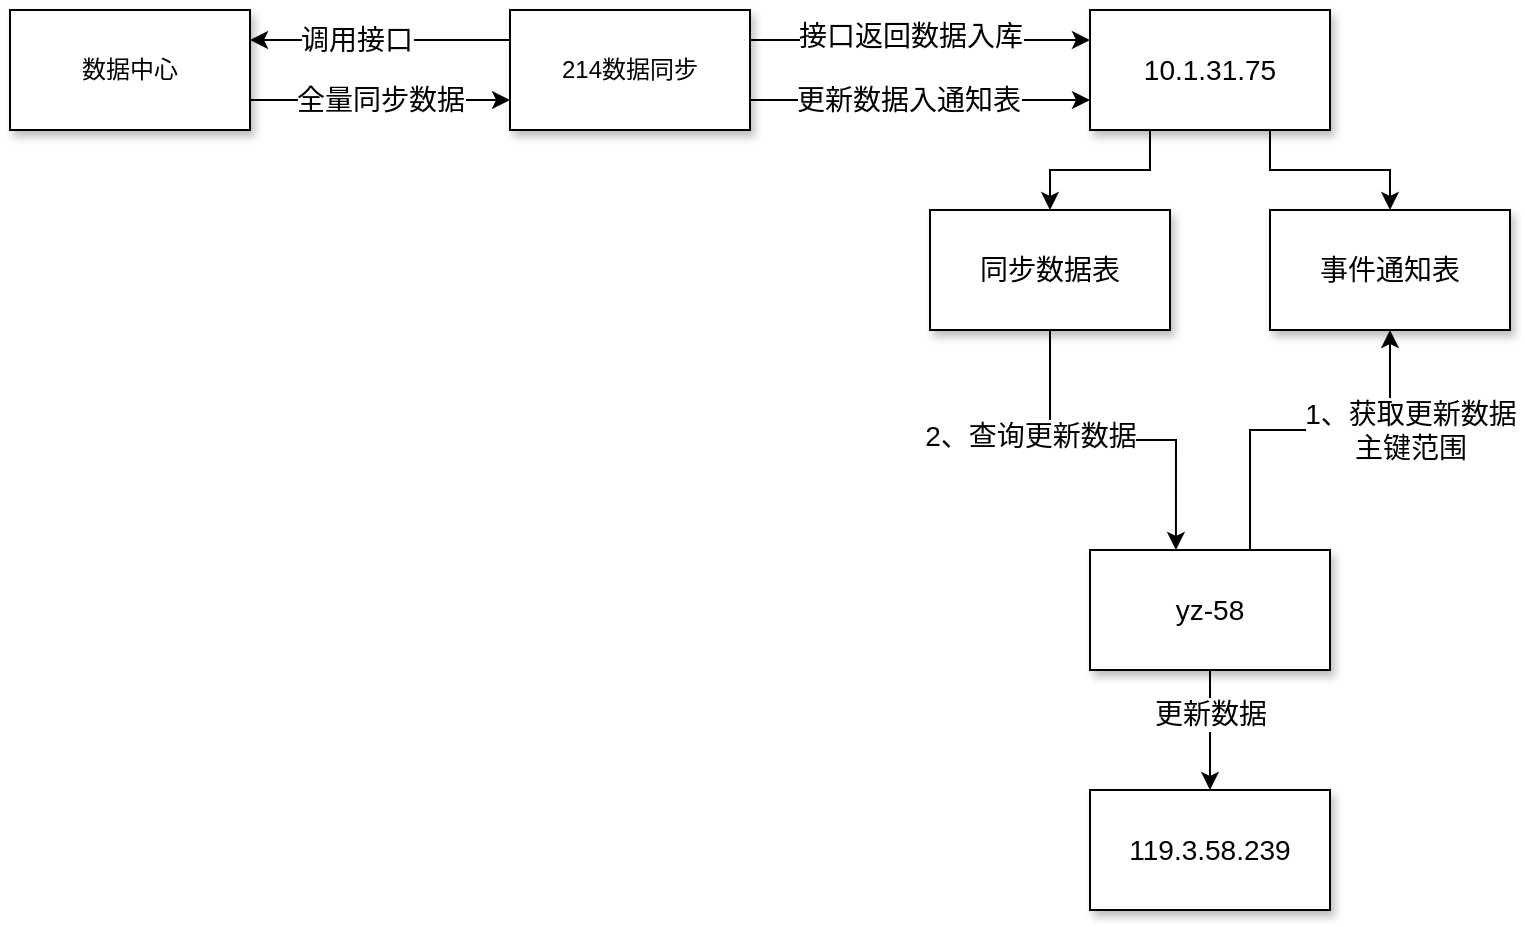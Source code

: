 <mxfile version="20.5.1" type="github">
  <diagram id="JqOF_PFxa-SGxPOGJDAV" name="第 1 页">
    <mxGraphModel dx="1375" dy="762" grid="1" gridSize="10" guides="1" tooltips="1" connect="1" arrows="1" fold="1" page="1" pageScale="1" pageWidth="1654" pageHeight="2336" math="0" shadow="0">
      <root>
        <mxCell id="0" />
        <mxCell id="1" parent="0" />
        <mxCell id="ZgApeL-rhUTh3z4IGhjK-3" style="edgeStyle=orthogonalEdgeStyle;rounded=0;orthogonalLoop=1;jettySize=auto;html=1;exitX=0;exitY=0.25;exitDx=0;exitDy=0;entryX=1;entryY=0.25;entryDx=0;entryDy=0;fontSize=14;" edge="1" parent="1" source="ZgApeL-rhUTh3z4IGhjK-1" target="ZgApeL-rhUTh3z4IGhjK-2">
          <mxGeometry relative="1" as="geometry" />
        </mxCell>
        <mxCell id="ZgApeL-rhUTh3z4IGhjK-7" value="调用接口" style="edgeLabel;html=1;align=center;verticalAlign=middle;resizable=0;points=[];fontSize=14;" vertex="1" connectable="0" parent="ZgApeL-rhUTh3z4IGhjK-3">
          <mxGeometry x="0.262" y="2" relative="1" as="geometry">
            <mxPoint x="5" y="-2" as="offset" />
          </mxGeometry>
        </mxCell>
        <mxCell id="ZgApeL-rhUTh3z4IGhjK-10" style="edgeStyle=orthogonalEdgeStyle;rounded=0;orthogonalLoop=1;jettySize=auto;html=1;exitX=1;exitY=0.25;exitDx=0;exitDy=0;entryX=0;entryY=0.25;entryDx=0;entryDy=0;fontSize=14;" edge="1" parent="1" source="ZgApeL-rhUTh3z4IGhjK-1" target="ZgApeL-rhUTh3z4IGhjK-9">
          <mxGeometry relative="1" as="geometry" />
        </mxCell>
        <mxCell id="ZgApeL-rhUTh3z4IGhjK-11" value="接口返回数据入库" style="edgeLabel;html=1;align=center;verticalAlign=middle;resizable=0;points=[];fontSize=14;" vertex="1" connectable="0" parent="ZgApeL-rhUTh3z4IGhjK-10">
          <mxGeometry x="-0.167" y="3" relative="1" as="geometry">
            <mxPoint x="9" y="1" as="offset" />
          </mxGeometry>
        </mxCell>
        <mxCell id="ZgApeL-rhUTh3z4IGhjK-12" style="edgeStyle=orthogonalEdgeStyle;rounded=0;orthogonalLoop=1;jettySize=auto;html=1;exitX=1;exitY=0.75;exitDx=0;exitDy=0;entryX=0;entryY=0.75;entryDx=0;entryDy=0;fontSize=14;" edge="1" parent="1" source="ZgApeL-rhUTh3z4IGhjK-1" target="ZgApeL-rhUTh3z4IGhjK-9">
          <mxGeometry relative="1" as="geometry" />
        </mxCell>
        <mxCell id="ZgApeL-rhUTh3z4IGhjK-13" value="更新数据入通知表" style="edgeLabel;html=1;align=center;verticalAlign=middle;resizable=0;points=[];fontSize=14;" vertex="1" connectable="0" parent="ZgApeL-rhUTh3z4IGhjK-12">
          <mxGeometry x="0.153" y="-2" relative="1" as="geometry">
            <mxPoint x="-19" y="-2" as="offset" />
          </mxGeometry>
        </mxCell>
        <mxCell id="ZgApeL-rhUTh3z4IGhjK-1" value="214数据同步" style="rounded=0;whiteSpace=wrap;html=1;shadow=1;" vertex="1" parent="1">
          <mxGeometry x="520" y="240" width="120" height="60" as="geometry" />
        </mxCell>
        <mxCell id="ZgApeL-rhUTh3z4IGhjK-4" style="edgeStyle=orthogonalEdgeStyle;rounded=0;orthogonalLoop=1;jettySize=auto;html=1;exitX=1;exitY=0.75;exitDx=0;exitDy=0;entryX=0;entryY=0.75;entryDx=0;entryDy=0;fontSize=14;" edge="1" parent="1" source="ZgApeL-rhUTh3z4IGhjK-2" target="ZgApeL-rhUTh3z4IGhjK-1">
          <mxGeometry relative="1" as="geometry" />
        </mxCell>
        <mxCell id="ZgApeL-rhUTh3z4IGhjK-8" value="全量同步数据" style="edgeLabel;html=1;align=center;verticalAlign=middle;resizable=0;points=[];fontSize=14;" vertex="1" connectable="0" parent="ZgApeL-rhUTh3z4IGhjK-4">
          <mxGeometry x="0.231" relative="1" as="geometry">
            <mxPoint x="-15" as="offset" />
          </mxGeometry>
        </mxCell>
        <mxCell id="ZgApeL-rhUTh3z4IGhjK-2" value="数据中心" style="rounded=0;whiteSpace=wrap;html=1;shadow=1;" vertex="1" parent="1">
          <mxGeometry x="270" y="240" width="120" height="60" as="geometry" />
        </mxCell>
        <mxCell id="ZgApeL-rhUTh3z4IGhjK-14" style="edgeStyle=orthogonalEdgeStyle;rounded=0;orthogonalLoop=1;jettySize=auto;html=1;exitX=0.25;exitY=1;exitDx=0;exitDy=0;fontSize=14;" edge="1" parent="1" source="ZgApeL-rhUTh3z4IGhjK-9" target="ZgApeL-rhUTh3z4IGhjK-15">
          <mxGeometry relative="1" as="geometry">
            <mxPoint x="840" y="360" as="targetPoint" />
          </mxGeometry>
        </mxCell>
        <mxCell id="ZgApeL-rhUTh3z4IGhjK-17" style="edgeStyle=orthogonalEdgeStyle;rounded=0;orthogonalLoop=1;jettySize=auto;html=1;exitX=0.75;exitY=1;exitDx=0;exitDy=0;fontSize=14;" edge="1" parent="1" source="ZgApeL-rhUTh3z4IGhjK-9" target="ZgApeL-rhUTh3z4IGhjK-18">
          <mxGeometry relative="1" as="geometry">
            <mxPoint x="900" y="320" as="targetPoint" />
          </mxGeometry>
        </mxCell>
        <mxCell id="ZgApeL-rhUTh3z4IGhjK-9" value="10.1.31.75" style="rounded=0;whiteSpace=wrap;html=1;shadow=1;fontSize=14;" vertex="1" parent="1">
          <mxGeometry x="810" y="240" width="120" height="60" as="geometry" />
        </mxCell>
        <mxCell id="ZgApeL-rhUTh3z4IGhjK-23" style="edgeStyle=orthogonalEdgeStyle;rounded=0;orthogonalLoop=1;jettySize=auto;html=1;exitX=0.5;exitY=1;exitDx=0;exitDy=0;entryX=0.358;entryY=0;entryDx=0;entryDy=0;entryPerimeter=0;fontSize=14;" edge="1" parent="1" source="ZgApeL-rhUTh3z4IGhjK-15" target="ZgApeL-rhUTh3z4IGhjK-20">
          <mxGeometry relative="1" as="geometry" />
        </mxCell>
        <mxCell id="ZgApeL-rhUTh3z4IGhjK-24" value="2、查询更新数据" style="edgeLabel;html=1;align=center;verticalAlign=middle;resizable=0;points=[];fontSize=14;" vertex="1" connectable="0" parent="ZgApeL-rhUTh3z4IGhjK-23">
          <mxGeometry x="-0.249" y="2" relative="1" as="geometry">
            <mxPoint x="-20" as="offset" />
          </mxGeometry>
        </mxCell>
        <mxCell id="ZgApeL-rhUTh3z4IGhjK-15" value="同步数据表" style="rounded=0;whiteSpace=wrap;html=1;shadow=1;fontSize=14;" vertex="1" parent="1">
          <mxGeometry x="730" y="340" width="120" height="60" as="geometry" />
        </mxCell>
        <mxCell id="ZgApeL-rhUTh3z4IGhjK-18" value="事件通知表" style="rounded=0;whiteSpace=wrap;html=1;shadow=1;fontSize=14;" vertex="1" parent="1">
          <mxGeometry x="900" y="340" width="120" height="60" as="geometry" />
        </mxCell>
        <mxCell id="ZgApeL-rhUTh3z4IGhjK-21" style="edgeStyle=orthogonalEdgeStyle;rounded=0;orthogonalLoop=1;jettySize=auto;html=1;exitX=0.75;exitY=0;exitDx=0;exitDy=0;entryX=0.5;entryY=1;entryDx=0;entryDy=0;fontSize=14;" edge="1" parent="1" source="ZgApeL-rhUTh3z4IGhjK-20" target="ZgApeL-rhUTh3z4IGhjK-18">
          <mxGeometry relative="1" as="geometry">
            <Array as="points">
              <mxPoint x="890" y="510" />
              <mxPoint x="890" y="450" />
              <mxPoint x="960" y="450" />
            </Array>
          </mxGeometry>
        </mxCell>
        <mxCell id="ZgApeL-rhUTh3z4IGhjK-22" value="1、获取更新数据&lt;br&gt;主键范围" style="edgeLabel;html=1;align=center;verticalAlign=middle;resizable=0;points=[];fontSize=14;" vertex="1" connectable="0" parent="ZgApeL-rhUTh3z4IGhjK-21">
          <mxGeometry x="0.294" y="-1" relative="1" as="geometry">
            <mxPoint x="27" y="-1" as="offset" />
          </mxGeometry>
        </mxCell>
        <mxCell id="ZgApeL-rhUTh3z4IGhjK-26" value="" style="edgeStyle=orthogonalEdgeStyle;rounded=0;orthogonalLoop=1;jettySize=auto;html=1;fontSize=14;entryX=0.5;entryY=0;entryDx=0;entryDy=0;" edge="1" parent="1" source="ZgApeL-rhUTh3z4IGhjK-20" target="ZgApeL-rhUTh3z4IGhjK-25">
          <mxGeometry relative="1" as="geometry">
            <mxPoint x="870" y="620" as="targetPoint" />
          </mxGeometry>
        </mxCell>
        <mxCell id="ZgApeL-rhUTh3z4IGhjK-27" value="更新数据" style="edgeLabel;html=1;align=center;verticalAlign=middle;resizable=0;points=[];fontSize=14;" vertex="1" connectable="0" parent="ZgApeL-rhUTh3z4IGhjK-26">
          <mxGeometry x="-0.277" relative="1" as="geometry">
            <mxPoint as="offset" />
          </mxGeometry>
        </mxCell>
        <mxCell id="ZgApeL-rhUTh3z4IGhjK-20" value="yz-58" style="rounded=0;whiteSpace=wrap;html=1;shadow=1;fontSize=14;" vertex="1" parent="1">
          <mxGeometry x="810" y="510" width="120" height="60" as="geometry" />
        </mxCell>
        <mxCell id="ZgApeL-rhUTh3z4IGhjK-25" value="119.3.58.239" style="rounded=0;whiteSpace=wrap;html=1;shadow=1;fontSize=14;" vertex="1" parent="1">
          <mxGeometry x="810" y="630" width="120" height="60" as="geometry" />
        </mxCell>
      </root>
    </mxGraphModel>
  </diagram>
</mxfile>
